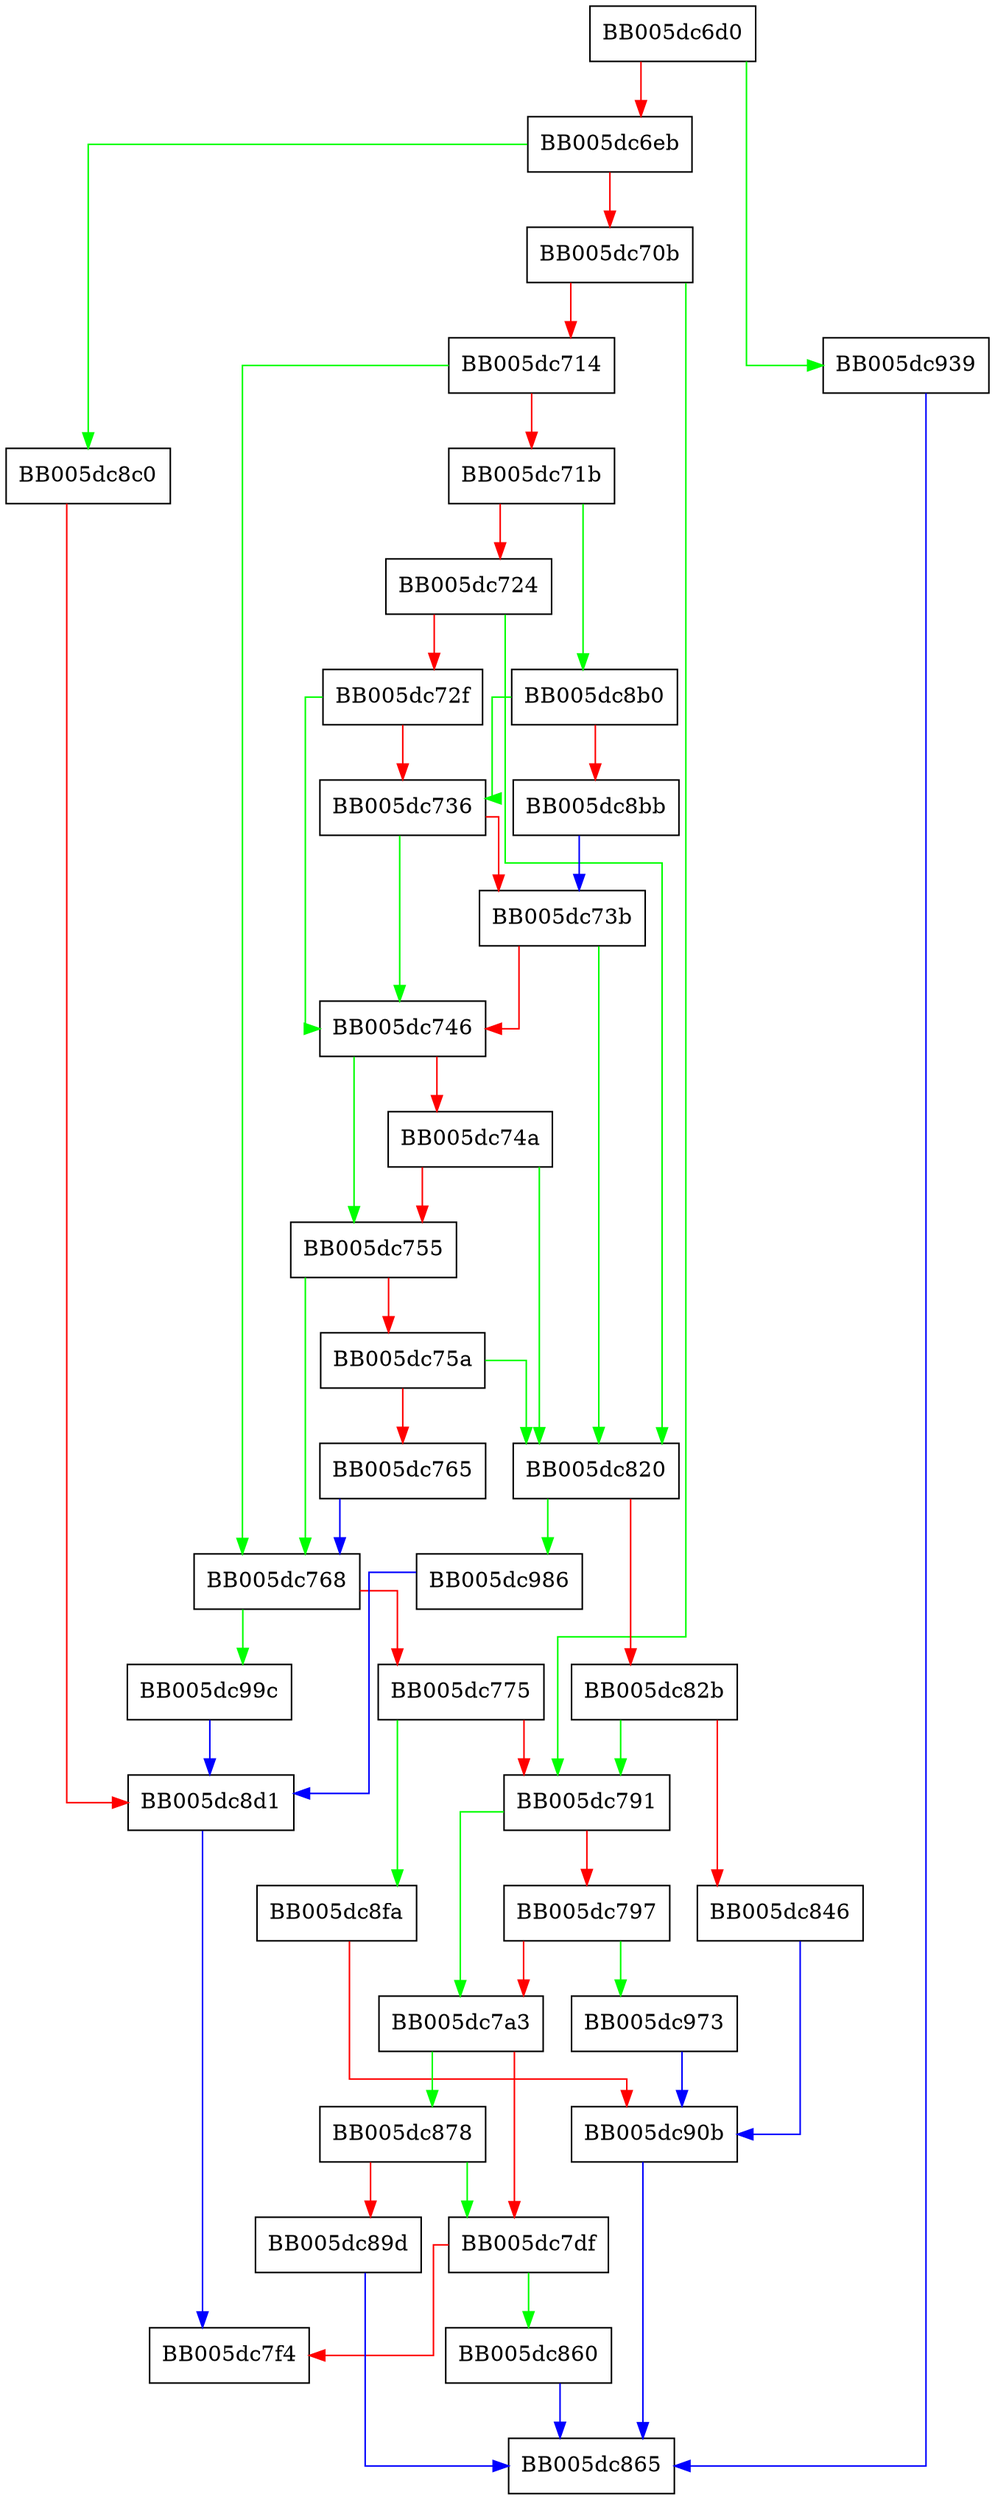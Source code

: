 digraph EVP_PKEY_CTX_ctrl {
  node [shape="box"];
  graph [splines=ortho];
  BB005dc6d0 -> BB005dc939 [color="green"];
  BB005dc6d0 -> BB005dc6eb [color="red"];
  BB005dc6eb -> BB005dc8c0 [color="green"];
  BB005dc6eb -> BB005dc70b [color="red"];
  BB005dc70b -> BB005dc791 [color="green"];
  BB005dc70b -> BB005dc714 [color="red"];
  BB005dc714 -> BB005dc768 [color="green"];
  BB005dc714 -> BB005dc71b [color="red"];
  BB005dc71b -> BB005dc8b0 [color="green"];
  BB005dc71b -> BB005dc724 [color="red"];
  BB005dc724 -> BB005dc820 [color="green"];
  BB005dc724 -> BB005dc72f [color="red"];
  BB005dc72f -> BB005dc746 [color="green"];
  BB005dc72f -> BB005dc736 [color="red"];
  BB005dc736 -> BB005dc746 [color="green"];
  BB005dc736 -> BB005dc73b [color="red"];
  BB005dc73b -> BB005dc820 [color="green"];
  BB005dc73b -> BB005dc746 [color="red"];
  BB005dc746 -> BB005dc755 [color="green"];
  BB005dc746 -> BB005dc74a [color="red"];
  BB005dc74a -> BB005dc820 [color="green"];
  BB005dc74a -> BB005dc755 [color="red"];
  BB005dc755 -> BB005dc768 [color="green"];
  BB005dc755 -> BB005dc75a [color="red"];
  BB005dc75a -> BB005dc820 [color="green"];
  BB005dc75a -> BB005dc765 [color="red"];
  BB005dc765 -> BB005dc768 [color="blue"];
  BB005dc768 -> BB005dc99c [color="green"];
  BB005dc768 -> BB005dc775 [color="red"];
  BB005dc775 -> BB005dc8fa [color="green"];
  BB005dc775 -> BB005dc791 [color="red"];
  BB005dc791 -> BB005dc7a3 [color="green"];
  BB005dc791 -> BB005dc797 [color="red"];
  BB005dc797 -> BB005dc973 [color="green"];
  BB005dc797 -> BB005dc7a3 [color="red"];
  BB005dc7a3 -> BB005dc878 [color="green"];
  BB005dc7a3 -> BB005dc7df [color="red"];
  BB005dc7df -> BB005dc860 [color="green"];
  BB005dc7df -> BB005dc7f4 [color="red"];
  BB005dc820 -> BB005dc986 [color="green"];
  BB005dc820 -> BB005dc82b [color="red"];
  BB005dc82b -> BB005dc791 [color="green"];
  BB005dc82b -> BB005dc846 [color="red"];
  BB005dc846 -> BB005dc90b [color="blue"];
  BB005dc860 -> BB005dc865 [color="blue"];
  BB005dc878 -> BB005dc7df [color="green"];
  BB005dc878 -> BB005dc89d [color="red"];
  BB005dc89d -> BB005dc865 [color="blue"];
  BB005dc8b0 -> BB005dc736 [color="green"];
  BB005dc8b0 -> BB005dc8bb [color="red"];
  BB005dc8bb -> BB005dc73b [color="blue"];
  BB005dc8c0 -> BB005dc8d1 [color="red"];
  BB005dc8d1 -> BB005dc7f4 [color="blue"];
  BB005dc8fa -> BB005dc90b [color="red"];
  BB005dc90b -> BB005dc865 [color="blue"];
  BB005dc939 -> BB005dc865 [color="blue"];
  BB005dc973 -> BB005dc90b [color="blue"];
  BB005dc986 -> BB005dc8d1 [color="blue"];
  BB005dc99c -> BB005dc8d1 [color="blue"];
}